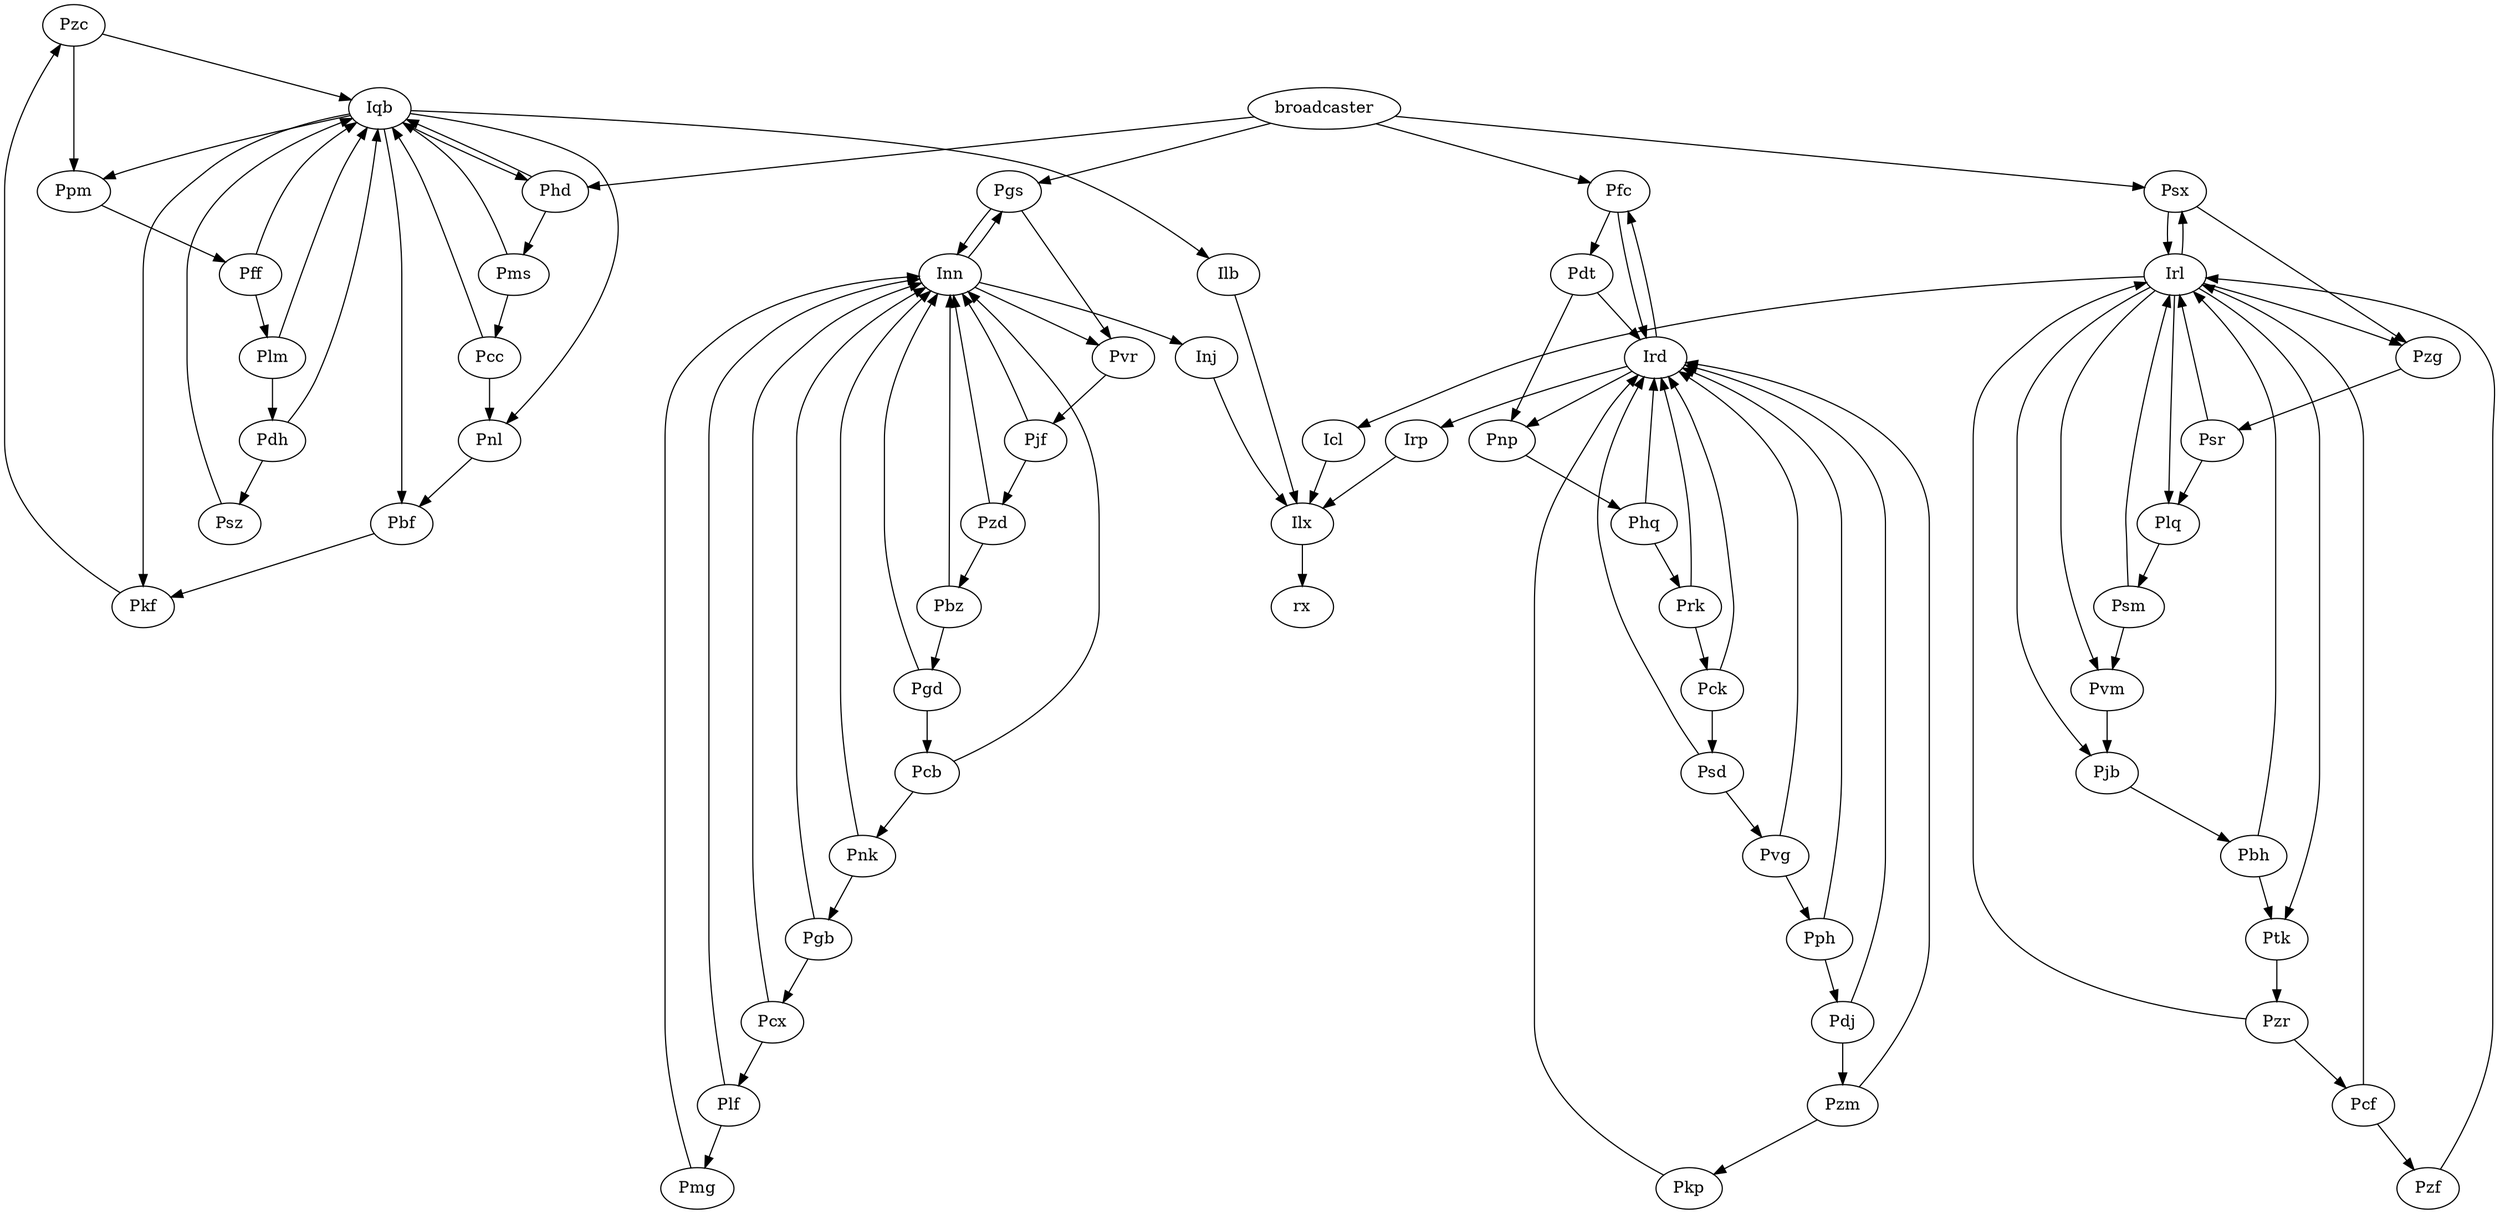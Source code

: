 digraph {
Pzc -> Iqb;
Pzc -> Ppm;
Pkp -> Ird;
Pfc -> Ird;
Pfc -> Pdt;
Irl -> Ptk;
Irl -> Plq;
Irl -> Pzg;
Irl -> Pvm;
Irl -> Pjb;
Irl -> Psx;
Irl -> Icl;
Prk -> Pck;
Prk -> Ird;
Plq -> Psm;
Ird -> Pnp;
Ird -> Irp;
Ird -> Pfc;
Plm -> Pdh;
Plm -> Iqb;
Pdh -> Psz;
Pdh -> Iqb;
Pph -> Pdj;
Pph -> Ird;
Pcc -> Iqb;
Pcc -> Pnl;
Plf -> Pmg;
Plf -> Inn;
Ilb -> Ilx;
Pzg -> Psr;
Phq -> Ird;
Phq -> Prk;
Pnk -> Pgb;
Pnk -> Inn;
Pgd -> Pcb;
Pgd -> Inn;
Phd -> Pms;
Phd -> Iqb;
Pbh -> Irl;
Pbh -> Ptk;
Iqb -> Pbf;
Iqb -> Pkf;
Iqb -> Phd;
Iqb -> Pnl;
Iqb -> Ppm;
Iqb -> Ilb;
Psr -> Plq;
Psr -> Irl;
Pbz -> Pgd;
Pbz -> Inn;
Pcx -> Inn;
Pcx -> Plf;
Psd -> Ird;
Psd -> Pvg;
broadcaster -> Phd;
broadcaster -> Pgs;
broadcaster -> Pfc;
broadcaster -> Psx;
Pcb -> Pnk;
Pcb -> Inn;
Inn -> Inj;
Inn -> Pgs;
Inn -> Pvr;
Pms -> Iqb;
Pms -> Pcc;
Psm -> Pvm;
Psm -> Irl;
Ppm -> Pff;
Pvm -> Pjb;
Pbf -> Pkf;
Pdj -> Pzm;
Pdj -> Ird;
Irp -> Ilx;
Pjb -> Pbh;
Pck -> Psd;
Pck -> Ird;
Psx -> Irl;
Psx -> Pzg;
Pgb -> Pcx;
Pgb -> Inn;
Pzr -> Irl;
Pzr -> Pcf;
Inj -> Ilx;
Pff -> Iqb;
Pff -> Plm;
Icl -> Ilx;
Pnl -> Pbf;
Ptk -> Pzr;
Pzm -> Ird;
Pzm -> Pkp;
Pdt -> Pnp;
Pdt -> Ird;
Pvg -> Pph;
Pvg -> Ird;
Pjf -> Inn;
Pjf -> Pzd;
Pnp -> Phq;
Pzf -> Irl;
Pzd -> Pbz;
Pzd -> Inn;
Pvr -> Pjf;
Pcf -> Pzf;
Pcf -> Irl;
Pgs -> Pvr;
Pgs -> Inn;
Psz -> Iqb;
Ilx -> rx;
Pmg -> Inn;
Pkf -> Pzc;
}
